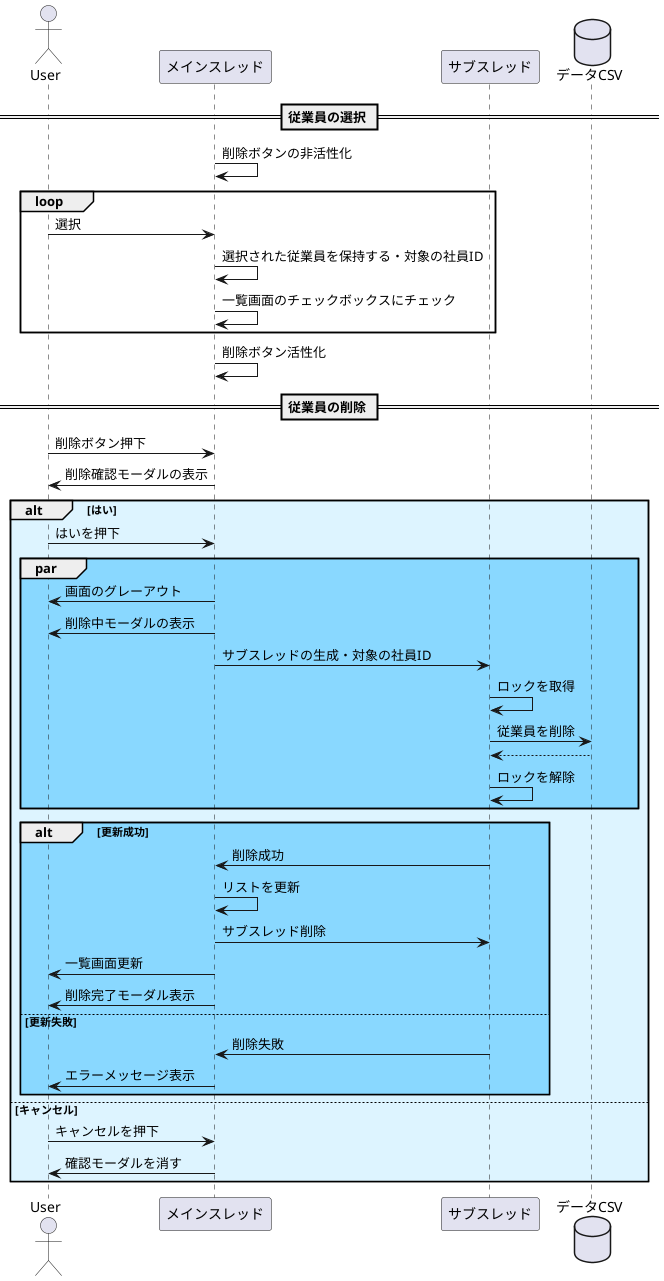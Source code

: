 @startuml eleteEmployee

actor User
participant メインスレッド
participant サブスレッド
database データCSV

'一覧画面一括削除
== 従業員の選択 ==
メインスレッド -> メインスレッド :削除ボタンの非活性化
loop
    User -> メインスレッド :選択
    メインスレッド -> メインスレッド :選択された従業員を保持する・対象の社員ID
    メインスレッド -> メインスレッド :一覧画面のチェックボックスにチェック
end
メインスレッド -> メインスレッド :削除ボタン活性化

== 従業員の削除 ==
User -> メインスレッド :削除ボタン押下
メインスレッド -> User:削除確認モーダルの表示

alt #ddf4ff はい
    User -> メインスレッド :はいを押下
    par #89d8ff
    メインスレッド -> User :画面のグレーアウト
    メインスレッド -> User :削除中モーダルの表示
    メインスレッド -> サブスレッド :サブスレッドの生成・対象の社員ID
    サブスレッド -> サブスレッド :ロックを取得
    サブスレッド -> データCSV :従業員を削除
    データCSV --> サブスレッド :
    サブスレッド -> サブスレッド :ロックを解除
    end

alt #89d8ff 更新成功
    サブスレッド -> メインスレッド :削除成功
    メインスレッド -> メインスレッド :リストを更新
    メインスレッド -> サブスレッド :サブスレッド削除
    メインスレッド -> User :一覧画面更新
    メインスレッド -> User :削除完了モーダル表示
else 更新失敗
    サブスレッド -> メインスレッド :削除失敗
    メインスレッド -> User :エラーメッセージ表示

end
else キャンセル
    User -> メインスレッド :キャンセルを押下
    メインスレッド -> User :確認モーダルを消す
end


